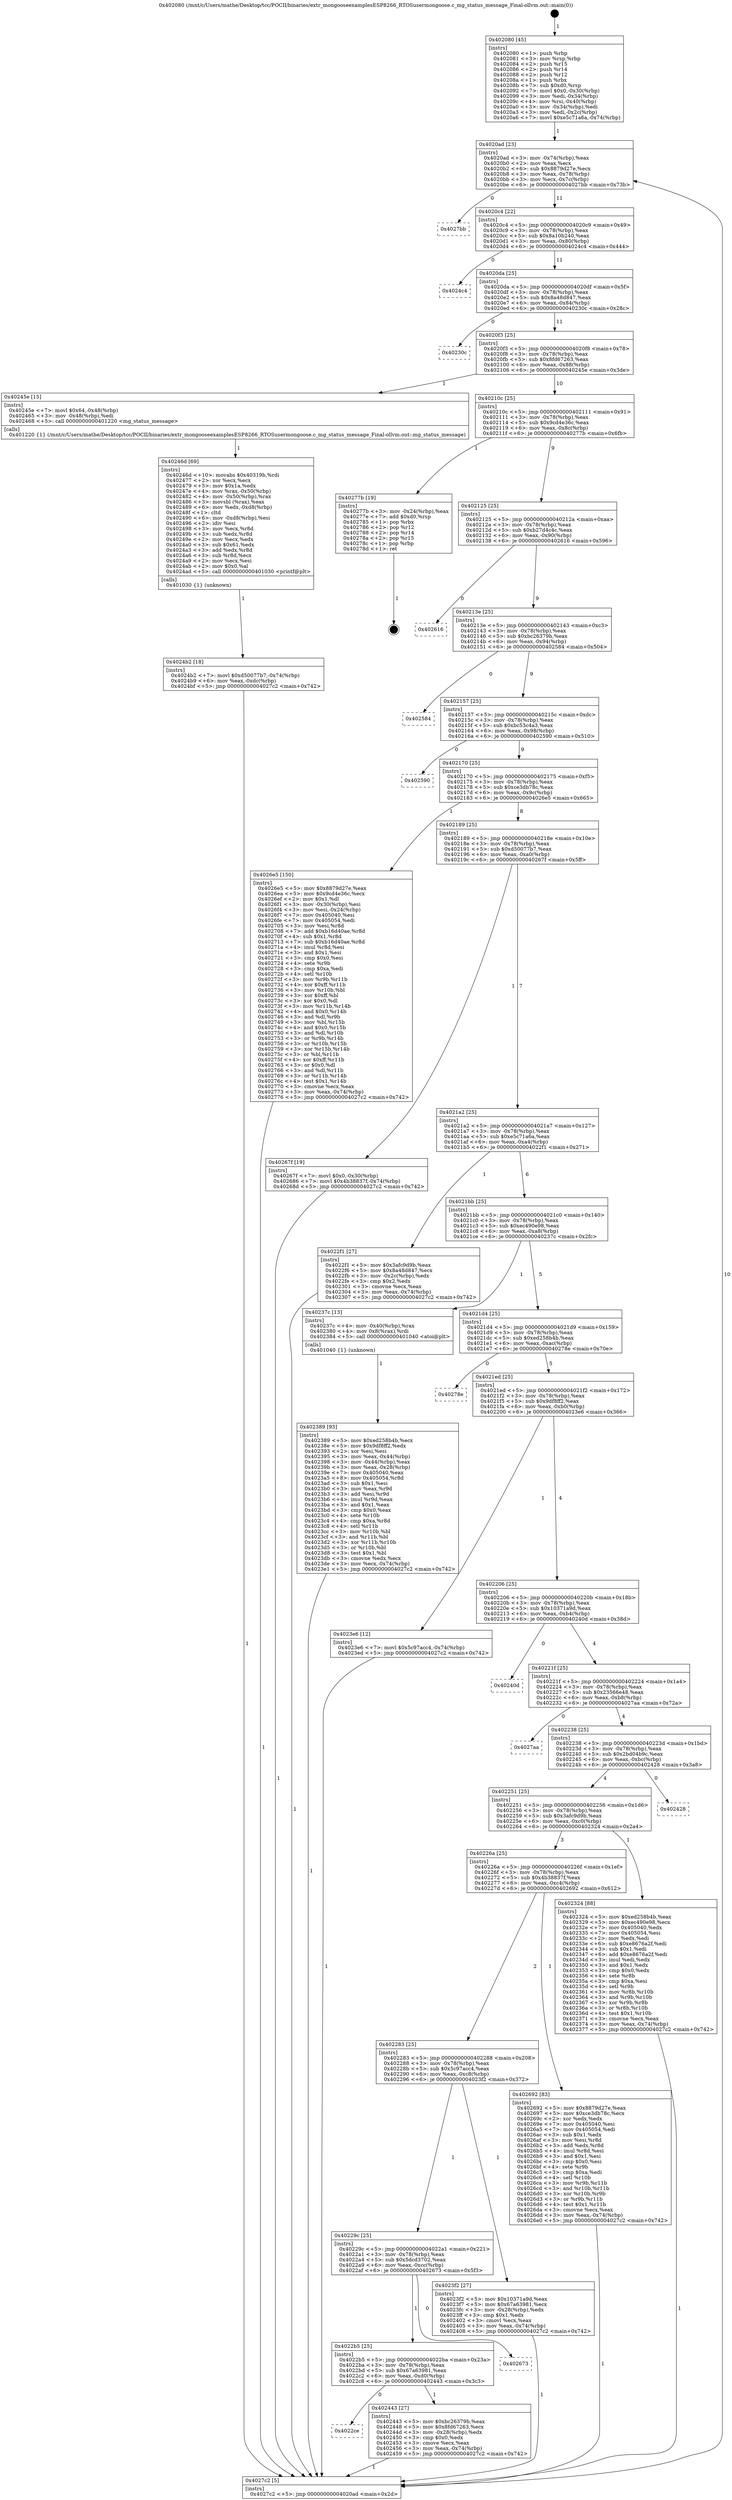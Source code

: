digraph "0x402080" {
  label = "0x402080 (/mnt/c/Users/mathe/Desktop/tcc/POCII/binaries/extr_mongooseexamplesESP8266_RTOSusermongoose.c_mg_status_message_Final-ollvm.out::main(0))"
  labelloc = "t"
  node[shape=record]

  Entry [label="",width=0.3,height=0.3,shape=circle,fillcolor=black,style=filled]
  "0x4020ad" [label="{
     0x4020ad [23]\l
     | [instrs]\l
     &nbsp;&nbsp;0x4020ad \<+3\>: mov -0x74(%rbp),%eax\l
     &nbsp;&nbsp;0x4020b0 \<+2\>: mov %eax,%ecx\l
     &nbsp;&nbsp;0x4020b2 \<+6\>: sub $0x8879d27e,%ecx\l
     &nbsp;&nbsp;0x4020b8 \<+3\>: mov %eax,-0x78(%rbp)\l
     &nbsp;&nbsp;0x4020bb \<+3\>: mov %ecx,-0x7c(%rbp)\l
     &nbsp;&nbsp;0x4020be \<+6\>: je 00000000004027bb \<main+0x73b\>\l
  }"]
  "0x4027bb" [label="{
     0x4027bb\l
  }", style=dashed]
  "0x4020c4" [label="{
     0x4020c4 [22]\l
     | [instrs]\l
     &nbsp;&nbsp;0x4020c4 \<+5\>: jmp 00000000004020c9 \<main+0x49\>\l
     &nbsp;&nbsp;0x4020c9 \<+3\>: mov -0x78(%rbp),%eax\l
     &nbsp;&nbsp;0x4020cc \<+5\>: sub $0x8a10b240,%eax\l
     &nbsp;&nbsp;0x4020d1 \<+3\>: mov %eax,-0x80(%rbp)\l
     &nbsp;&nbsp;0x4020d4 \<+6\>: je 00000000004024c4 \<main+0x444\>\l
  }"]
  Exit [label="",width=0.3,height=0.3,shape=circle,fillcolor=black,style=filled,peripheries=2]
  "0x4024c4" [label="{
     0x4024c4\l
  }", style=dashed]
  "0x4020da" [label="{
     0x4020da [25]\l
     | [instrs]\l
     &nbsp;&nbsp;0x4020da \<+5\>: jmp 00000000004020df \<main+0x5f\>\l
     &nbsp;&nbsp;0x4020df \<+3\>: mov -0x78(%rbp),%eax\l
     &nbsp;&nbsp;0x4020e2 \<+5\>: sub $0x8a48d847,%eax\l
     &nbsp;&nbsp;0x4020e7 \<+6\>: mov %eax,-0x84(%rbp)\l
     &nbsp;&nbsp;0x4020ed \<+6\>: je 000000000040230c \<main+0x28c\>\l
  }"]
  "0x4024b2" [label="{
     0x4024b2 [18]\l
     | [instrs]\l
     &nbsp;&nbsp;0x4024b2 \<+7\>: movl $0xd50077b7,-0x74(%rbp)\l
     &nbsp;&nbsp;0x4024b9 \<+6\>: mov %eax,-0xdc(%rbp)\l
     &nbsp;&nbsp;0x4024bf \<+5\>: jmp 00000000004027c2 \<main+0x742\>\l
  }"]
  "0x40230c" [label="{
     0x40230c\l
  }", style=dashed]
  "0x4020f3" [label="{
     0x4020f3 [25]\l
     | [instrs]\l
     &nbsp;&nbsp;0x4020f3 \<+5\>: jmp 00000000004020f8 \<main+0x78\>\l
     &nbsp;&nbsp;0x4020f8 \<+3\>: mov -0x78(%rbp),%eax\l
     &nbsp;&nbsp;0x4020fb \<+5\>: sub $0x8fd67263,%eax\l
     &nbsp;&nbsp;0x402100 \<+6\>: mov %eax,-0x88(%rbp)\l
     &nbsp;&nbsp;0x402106 \<+6\>: je 000000000040245e \<main+0x3de\>\l
  }"]
  "0x40246d" [label="{
     0x40246d [69]\l
     | [instrs]\l
     &nbsp;&nbsp;0x40246d \<+10\>: movabs $0x40319b,%rdi\l
     &nbsp;&nbsp;0x402477 \<+2\>: xor %ecx,%ecx\l
     &nbsp;&nbsp;0x402479 \<+5\>: mov $0x1a,%edx\l
     &nbsp;&nbsp;0x40247e \<+4\>: mov %rax,-0x50(%rbp)\l
     &nbsp;&nbsp;0x402482 \<+4\>: mov -0x50(%rbp),%rax\l
     &nbsp;&nbsp;0x402486 \<+3\>: movsbl (%rax),%eax\l
     &nbsp;&nbsp;0x402489 \<+6\>: mov %edx,-0xd8(%rbp)\l
     &nbsp;&nbsp;0x40248f \<+1\>: cltd\l
     &nbsp;&nbsp;0x402490 \<+6\>: mov -0xd8(%rbp),%esi\l
     &nbsp;&nbsp;0x402496 \<+2\>: idiv %esi\l
     &nbsp;&nbsp;0x402498 \<+3\>: mov %ecx,%r8d\l
     &nbsp;&nbsp;0x40249b \<+3\>: sub %edx,%r8d\l
     &nbsp;&nbsp;0x40249e \<+2\>: mov %ecx,%edx\l
     &nbsp;&nbsp;0x4024a0 \<+3\>: sub $0x61,%edx\l
     &nbsp;&nbsp;0x4024a3 \<+3\>: add %edx,%r8d\l
     &nbsp;&nbsp;0x4024a6 \<+3\>: sub %r8d,%ecx\l
     &nbsp;&nbsp;0x4024a9 \<+2\>: mov %ecx,%esi\l
     &nbsp;&nbsp;0x4024ab \<+2\>: mov $0x0,%al\l
     &nbsp;&nbsp;0x4024ad \<+5\>: call 0000000000401030 \<printf@plt\>\l
     | [calls]\l
     &nbsp;&nbsp;0x401030 \{1\} (unknown)\l
  }"]
  "0x40245e" [label="{
     0x40245e [15]\l
     | [instrs]\l
     &nbsp;&nbsp;0x40245e \<+7\>: movl $0x64,-0x48(%rbp)\l
     &nbsp;&nbsp;0x402465 \<+3\>: mov -0x48(%rbp),%edi\l
     &nbsp;&nbsp;0x402468 \<+5\>: call 0000000000401220 \<mg_status_message\>\l
     | [calls]\l
     &nbsp;&nbsp;0x401220 \{1\} (/mnt/c/Users/mathe/Desktop/tcc/POCII/binaries/extr_mongooseexamplesESP8266_RTOSusermongoose.c_mg_status_message_Final-ollvm.out::mg_status_message)\l
  }"]
  "0x40210c" [label="{
     0x40210c [25]\l
     | [instrs]\l
     &nbsp;&nbsp;0x40210c \<+5\>: jmp 0000000000402111 \<main+0x91\>\l
     &nbsp;&nbsp;0x402111 \<+3\>: mov -0x78(%rbp),%eax\l
     &nbsp;&nbsp;0x402114 \<+5\>: sub $0x9cd4e36c,%eax\l
     &nbsp;&nbsp;0x402119 \<+6\>: mov %eax,-0x8c(%rbp)\l
     &nbsp;&nbsp;0x40211f \<+6\>: je 000000000040277b \<main+0x6fb\>\l
  }"]
  "0x4022ce" [label="{
     0x4022ce\l
  }", style=dashed]
  "0x40277b" [label="{
     0x40277b [19]\l
     | [instrs]\l
     &nbsp;&nbsp;0x40277b \<+3\>: mov -0x24(%rbp),%eax\l
     &nbsp;&nbsp;0x40277e \<+7\>: add $0xd0,%rsp\l
     &nbsp;&nbsp;0x402785 \<+1\>: pop %rbx\l
     &nbsp;&nbsp;0x402786 \<+2\>: pop %r12\l
     &nbsp;&nbsp;0x402788 \<+2\>: pop %r14\l
     &nbsp;&nbsp;0x40278a \<+2\>: pop %r15\l
     &nbsp;&nbsp;0x40278c \<+1\>: pop %rbp\l
     &nbsp;&nbsp;0x40278d \<+1\>: ret\l
  }"]
  "0x402125" [label="{
     0x402125 [25]\l
     | [instrs]\l
     &nbsp;&nbsp;0x402125 \<+5\>: jmp 000000000040212a \<main+0xaa\>\l
     &nbsp;&nbsp;0x40212a \<+3\>: mov -0x78(%rbp),%eax\l
     &nbsp;&nbsp;0x40212d \<+5\>: sub $0xb27d4c4c,%eax\l
     &nbsp;&nbsp;0x402132 \<+6\>: mov %eax,-0x90(%rbp)\l
     &nbsp;&nbsp;0x402138 \<+6\>: je 0000000000402616 \<main+0x596\>\l
  }"]
  "0x402443" [label="{
     0x402443 [27]\l
     | [instrs]\l
     &nbsp;&nbsp;0x402443 \<+5\>: mov $0xbc26379b,%eax\l
     &nbsp;&nbsp;0x402448 \<+5\>: mov $0x8fd67263,%ecx\l
     &nbsp;&nbsp;0x40244d \<+3\>: mov -0x28(%rbp),%edx\l
     &nbsp;&nbsp;0x402450 \<+3\>: cmp $0x0,%edx\l
     &nbsp;&nbsp;0x402453 \<+3\>: cmove %ecx,%eax\l
     &nbsp;&nbsp;0x402456 \<+3\>: mov %eax,-0x74(%rbp)\l
     &nbsp;&nbsp;0x402459 \<+5\>: jmp 00000000004027c2 \<main+0x742\>\l
  }"]
  "0x402616" [label="{
     0x402616\l
  }", style=dashed]
  "0x40213e" [label="{
     0x40213e [25]\l
     | [instrs]\l
     &nbsp;&nbsp;0x40213e \<+5\>: jmp 0000000000402143 \<main+0xc3\>\l
     &nbsp;&nbsp;0x402143 \<+3\>: mov -0x78(%rbp),%eax\l
     &nbsp;&nbsp;0x402146 \<+5\>: sub $0xbc26379b,%eax\l
     &nbsp;&nbsp;0x40214b \<+6\>: mov %eax,-0x94(%rbp)\l
     &nbsp;&nbsp;0x402151 \<+6\>: je 0000000000402584 \<main+0x504\>\l
  }"]
  "0x4022b5" [label="{
     0x4022b5 [25]\l
     | [instrs]\l
     &nbsp;&nbsp;0x4022b5 \<+5\>: jmp 00000000004022ba \<main+0x23a\>\l
     &nbsp;&nbsp;0x4022ba \<+3\>: mov -0x78(%rbp),%eax\l
     &nbsp;&nbsp;0x4022bd \<+5\>: sub $0x67a63981,%eax\l
     &nbsp;&nbsp;0x4022c2 \<+6\>: mov %eax,-0xd0(%rbp)\l
     &nbsp;&nbsp;0x4022c8 \<+6\>: je 0000000000402443 \<main+0x3c3\>\l
  }"]
  "0x402584" [label="{
     0x402584\l
  }", style=dashed]
  "0x402157" [label="{
     0x402157 [25]\l
     | [instrs]\l
     &nbsp;&nbsp;0x402157 \<+5\>: jmp 000000000040215c \<main+0xdc\>\l
     &nbsp;&nbsp;0x40215c \<+3\>: mov -0x78(%rbp),%eax\l
     &nbsp;&nbsp;0x40215f \<+5\>: sub $0xbc53c4a3,%eax\l
     &nbsp;&nbsp;0x402164 \<+6\>: mov %eax,-0x98(%rbp)\l
     &nbsp;&nbsp;0x40216a \<+6\>: je 0000000000402590 \<main+0x510\>\l
  }"]
  "0x402673" [label="{
     0x402673\l
  }", style=dashed]
  "0x402590" [label="{
     0x402590\l
  }", style=dashed]
  "0x402170" [label="{
     0x402170 [25]\l
     | [instrs]\l
     &nbsp;&nbsp;0x402170 \<+5\>: jmp 0000000000402175 \<main+0xf5\>\l
     &nbsp;&nbsp;0x402175 \<+3\>: mov -0x78(%rbp),%eax\l
     &nbsp;&nbsp;0x402178 \<+5\>: sub $0xce3db78c,%eax\l
     &nbsp;&nbsp;0x40217d \<+6\>: mov %eax,-0x9c(%rbp)\l
     &nbsp;&nbsp;0x402183 \<+6\>: je 00000000004026e5 \<main+0x665\>\l
  }"]
  "0x40229c" [label="{
     0x40229c [25]\l
     | [instrs]\l
     &nbsp;&nbsp;0x40229c \<+5\>: jmp 00000000004022a1 \<main+0x221\>\l
     &nbsp;&nbsp;0x4022a1 \<+3\>: mov -0x78(%rbp),%eax\l
     &nbsp;&nbsp;0x4022a4 \<+5\>: sub $0x5dcd3702,%eax\l
     &nbsp;&nbsp;0x4022a9 \<+6\>: mov %eax,-0xcc(%rbp)\l
     &nbsp;&nbsp;0x4022af \<+6\>: je 0000000000402673 \<main+0x5f3\>\l
  }"]
  "0x4026e5" [label="{
     0x4026e5 [150]\l
     | [instrs]\l
     &nbsp;&nbsp;0x4026e5 \<+5\>: mov $0x8879d27e,%eax\l
     &nbsp;&nbsp;0x4026ea \<+5\>: mov $0x9cd4e36c,%ecx\l
     &nbsp;&nbsp;0x4026ef \<+2\>: mov $0x1,%dl\l
     &nbsp;&nbsp;0x4026f1 \<+3\>: mov -0x30(%rbp),%esi\l
     &nbsp;&nbsp;0x4026f4 \<+3\>: mov %esi,-0x24(%rbp)\l
     &nbsp;&nbsp;0x4026f7 \<+7\>: mov 0x405040,%esi\l
     &nbsp;&nbsp;0x4026fe \<+7\>: mov 0x405054,%edi\l
     &nbsp;&nbsp;0x402705 \<+3\>: mov %esi,%r8d\l
     &nbsp;&nbsp;0x402708 \<+7\>: add $0xb16d40ae,%r8d\l
     &nbsp;&nbsp;0x40270f \<+4\>: sub $0x1,%r8d\l
     &nbsp;&nbsp;0x402713 \<+7\>: sub $0xb16d40ae,%r8d\l
     &nbsp;&nbsp;0x40271a \<+4\>: imul %r8d,%esi\l
     &nbsp;&nbsp;0x40271e \<+3\>: and $0x1,%esi\l
     &nbsp;&nbsp;0x402721 \<+3\>: cmp $0x0,%esi\l
     &nbsp;&nbsp;0x402724 \<+4\>: sete %r9b\l
     &nbsp;&nbsp;0x402728 \<+3\>: cmp $0xa,%edi\l
     &nbsp;&nbsp;0x40272b \<+4\>: setl %r10b\l
     &nbsp;&nbsp;0x40272f \<+3\>: mov %r9b,%r11b\l
     &nbsp;&nbsp;0x402732 \<+4\>: xor $0xff,%r11b\l
     &nbsp;&nbsp;0x402736 \<+3\>: mov %r10b,%bl\l
     &nbsp;&nbsp;0x402739 \<+3\>: xor $0xff,%bl\l
     &nbsp;&nbsp;0x40273c \<+3\>: xor $0x0,%dl\l
     &nbsp;&nbsp;0x40273f \<+3\>: mov %r11b,%r14b\l
     &nbsp;&nbsp;0x402742 \<+4\>: and $0x0,%r14b\l
     &nbsp;&nbsp;0x402746 \<+3\>: and %dl,%r9b\l
     &nbsp;&nbsp;0x402749 \<+3\>: mov %bl,%r15b\l
     &nbsp;&nbsp;0x40274c \<+4\>: and $0x0,%r15b\l
     &nbsp;&nbsp;0x402750 \<+3\>: and %dl,%r10b\l
     &nbsp;&nbsp;0x402753 \<+3\>: or %r9b,%r14b\l
     &nbsp;&nbsp;0x402756 \<+3\>: or %r10b,%r15b\l
     &nbsp;&nbsp;0x402759 \<+3\>: xor %r15b,%r14b\l
     &nbsp;&nbsp;0x40275c \<+3\>: or %bl,%r11b\l
     &nbsp;&nbsp;0x40275f \<+4\>: xor $0xff,%r11b\l
     &nbsp;&nbsp;0x402763 \<+3\>: or $0x0,%dl\l
     &nbsp;&nbsp;0x402766 \<+3\>: and %dl,%r11b\l
     &nbsp;&nbsp;0x402769 \<+3\>: or %r11b,%r14b\l
     &nbsp;&nbsp;0x40276c \<+4\>: test $0x1,%r14b\l
     &nbsp;&nbsp;0x402770 \<+3\>: cmovne %ecx,%eax\l
     &nbsp;&nbsp;0x402773 \<+3\>: mov %eax,-0x74(%rbp)\l
     &nbsp;&nbsp;0x402776 \<+5\>: jmp 00000000004027c2 \<main+0x742\>\l
  }"]
  "0x402189" [label="{
     0x402189 [25]\l
     | [instrs]\l
     &nbsp;&nbsp;0x402189 \<+5\>: jmp 000000000040218e \<main+0x10e\>\l
     &nbsp;&nbsp;0x40218e \<+3\>: mov -0x78(%rbp),%eax\l
     &nbsp;&nbsp;0x402191 \<+5\>: sub $0xd50077b7,%eax\l
     &nbsp;&nbsp;0x402196 \<+6\>: mov %eax,-0xa0(%rbp)\l
     &nbsp;&nbsp;0x40219c \<+6\>: je 000000000040267f \<main+0x5ff\>\l
  }"]
  "0x4023f2" [label="{
     0x4023f2 [27]\l
     | [instrs]\l
     &nbsp;&nbsp;0x4023f2 \<+5\>: mov $0x10371a9d,%eax\l
     &nbsp;&nbsp;0x4023f7 \<+5\>: mov $0x67a63981,%ecx\l
     &nbsp;&nbsp;0x4023fc \<+3\>: mov -0x28(%rbp),%edx\l
     &nbsp;&nbsp;0x4023ff \<+3\>: cmp $0x1,%edx\l
     &nbsp;&nbsp;0x402402 \<+3\>: cmovl %ecx,%eax\l
     &nbsp;&nbsp;0x402405 \<+3\>: mov %eax,-0x74(%rbp)\l
     &nbsp;&nbsp;0x402408 \<+5\>: jmp 00000000004027c2 \<main+0x742\>\l
  }"]
  "0x40267f" [label="{
     0x40267f [19]\l
     | [instrs]\l
     &nbsp;&nbsp;0x40267f \<+7\>: movl $0x0,-0x30(%rbp)\l
     &nbsp;&nbsp;0x402686 \<+7\>: movl $0x4b38837f,-0x74(%rbp)\l
     &nbsp;&nbsp;0x40268d \<+5\>: jmp 00000000004027c2 \<main+0x742\>\l
  }"]
  "0x4021a2" [label="{
     0x4021a2 [25]\l
     | [instrs]\l
     &nbsp;&nbsp;0x4021a2 \<+5\>: jmp 00000000004021a7 \<main+0x127\>\l
     &nbsp;&nbsp;0x4021a7 \<+3\>: mov -0x78(%rbp),%eax\l
     &nbsp;&nbsp;0x4021aa \<+5\>: sub $0xe5c71a6a,%eax\l
     &nbsp;&nbsp;0x4021af \<+6\>: mov %eax,-0xa4(%rbp)\l
     &nbsp;&nbsp;0x4021b5 \<+6\>: je 00000000004022f1 \<main+0x271\>\l
  }"]
  "0x402283" [label="{
     0x402283 [25]\l
     | [instrs]\l
     &nbsp;&nbsp;0x402283 \<+5\>: jmp 0000000000402288 \<main+0x208\>\l
     &nbsp;&nbsp;0x402288 \<+3\>: mov -0x78(%rbp),%eax\l
     &nbsp;&nbsp;0x40228b \<+5\>: sub $0x5c97acc4,%eax\l
     &nbsp;&nbsp;0x402290 \<+6\>: mov %eax,-0xc8(%rbp)\l
     &nbsp;&nbsp;0x402296 \<+6\>: je 00000000004023f2 \<main+0x372\>\l
  }"]
  "0x4022f1" [label="{
     0x4022f1 [27]\l
     | [instrs]\l
     &nbsp;&nbsp;0x4022f1 \<+5\>: mov $0x3afc9d9b,%eax\l
     &nbsp;&nbsp;0x4022f6 \<+5\>: mov $0x8a48d847,%ecx\l
     &nbsp;&nbsp;0x4022fb \<+3\>: mov -0x2c(%rbp),%edx\l
     &nbsp;&nbsp;0x4022fe \<+3\>: cmp $0x2,%edx\l
     &nbsp;&nbsp;0x402301 \<+3\>: cmovne %ecx,%eax\l
     &nbsp;&nbsp;0x402304 \<+3\>: mov %eax,-0x74(%rbp)\l
     &nbsp;&nbsp;0x402307 \<+5\>: jmp 00000000004027c2 \<main+0x742\>\l
  }"]
  "0x4021bb" [label="{
     0x4021bb [25]\l
     | [instrs]\l
     &nbsp;&nbsp;0x4021bb \<+5\>: jmp 00000000004021c0 \<main+0x140\>\l
     &nbsp;&nbsp;0x4021c0 \<+3\>: mov -0x78(%rbp),%eax\l
     &nbsp;&nbsp;0x4021c3 \<+5\>: sub $0xec490e98,%eax\l
     &nbsp;&nbsp;0x4021c8 \<+6\>: mov %eax,-0xa8(%rbp)\l
     &nbsp;&nbsp;0x4021ce \<+6\>: je 000000000040237c \<main+0x2fc\>\l
  }"]
  "0x4027c2" [label="{
     0x4027c2 [5]\l
     | [instrs]\l
     &nbsp;&nbsp;0x4027c2 \<+5\>: jmp 00000000004020ad \<main+0x2d\>\l
  }"]
  "0x402080" [label="{
     0x402080 [45]\l
     | [instrs]\l
     &nbsp;&nbsp;0x402080 \<+1\>: push %rbp\l
     &nbsp;&nbsp;0x402081 \<+3\>: mov %rsp,%rbp\l
     &nbsp;&nbsp;0x402084 \<+2\>: push %r15\l
     &nbsp;&nbsp;0x402086 \<+2\>: push %r14\l
     &nbsp;&nbsp;0x402088 \<+2\>: push %r12\l
     &nbsp;&nbsp;0x40208a \<+1\>: push %rbx\l
     &nbsp;&nbsp;0x40208b \<+7\>: sub $0xd0,%rsp\l
     &nbsp;&nbsp;0x402092 \<+7\>: movl $0x0,-0x30(%rbp)\l
     &nbsp;&nbsp;0x402099 \<+3\>: mov %edi,-0x34(%rbp)\l
     &nbsp;&nbsp;0x40209c \<+4\>: mov %rsi,-0x40(%rbp)\l
     &nbsp;&nbsp;0x4020a0 \<+3\>: mov -0x34(%rbp),%edi\l
     &nbsp;&nbsp;0x4020a3 \<+3\>: mov %edi,-0x2c(%rbp)\l
     &nbsp;&nbsp;0x4020a6 \<+7\>: movl $0xe5c71a6a,-0x74(%rbp)\l
  }"]
  "0x402692" [label="{
     0x402692 [83]\l
     | [instrs]\l
     &nbsp;&nbsp;0x402692 \<+5\>: mov $0x8879d27e,%eax\l
     &nbsp;&nbsp;0x402697 \<+5\>: mov $0xce3db78c,%ecx\l
     &nbsp;&nbsp;0x40269c \<+2\>: xor %edx,%edx\l
     &nbsp;&nbsp;0x40269e \<+7\>: mov 0x405040,%esi\l
     &nbsp;&nbsp;0x4026a5 \<+7\>: mov 0x405054,%edi\l
     &nbsp;&nbsp;0x4026ac \<+3\>: sub $0x1,%edx\l
     &nbsp;&nbsp;0x4026af \<+3\>: mov %esi,%r8d\l
     &nbsp;&nbsp;0x4026b2 \<+3\>: add %edx,%r8d\l
     &nbsp;&nbsp;0x4026b5 \<+4\>: imul %r8d,%esi\l
     &nbsp;&nbsp;0x4026b9 \<+3\>: and $0x1,%esi\l
     &nbsp;&nbsp;0x4026bc \<+3\>: cmp $0x0,%esi\l
     &nbsp;&nbsp;0x4026bf \<+4\>: sete %r9b\l
     &nbsp;&nbsp;0x4026c3 \<+3\>: cmp $0xa,%edi\l
     &nbsp;&nbsp;0x4026c6 \<+4\>: setl %r10b\l
     &nbsp;&nbsp;0x4026ca \<+3\>: mov %r9b,%r11b\l
     &nbsp;&nbsp;0x4026cd \<+3\>: and %r10b,%r11b\l
     &nbsp;&nbsp;0x4026d0 \<+3\>: xor %r10b,%r9b\l
     &nbsp;&nbsp;0x4026d3 \<+3\>: or %r9b,%r11b\l
     &nbsp;&nbsp;0x4026d6 \<+4\>: test $0x1,%r11b\l
     &nbsp;&nbsp;0x4026da \<+3\>: cmovne %ecx,%eax\l
     &nbsp;&nbsp;0x4026dd \<+3\>: mov %eax,-0x74(%rbp)\l
     &nbsp;&nbsp;0x4026e0 \<+5\>: jmp 00000000004027c2 \<main+0x742\>\l
  }"]
  "0x40237c" [label="{
     0x40237c [13]\l
     | [instrs]\l
     &nbsp;&nbsp;0x40237c \<+4\>: mov -0x40(%rbp),%rax\l
     &nbsp;&nbsp;0x402380 \<+4\>: mov 0x8(%rax),%rdi\l
     &nbsp;&nbsp;0x402384 \<+5\>: call 0000000000401040 \<atoi@plt\>\l
     | [calls]\l
     &nbsp;&nbsp;0x401040 \{1\} (unknown)\l
  }"]
  "0x4021d4" [label="{
     0x4021d4 [25]\l
     | [instrs]\l
     &nbsp;&nbsp;0x4021d4 \<+5\>: jmp 00000000004021d9 \<main+0x159\>\l
     &nbsp;&nbsp;0x4021d9 \<+3\>: mov -0x78(%rbp),%eax\l
     &nbsp;&nbsp;0x4021dc \<+5\>: sub $0xed258b4b,%eax\l
     &nbsp;&nbsp;0x4021e1 \<+6\>: mov %eax,-0xac(%rbp)\l
     &nbsp;&nbsp;0x4021e7 \<+6\>: je 000000000040278e \<main+0x70e\>\l
  }"]
  "0x402389" [label="{
     0x402389 [93]\l
     | [instrs]\l
     &nbsp;&nbsp;0x402389 \<+5\>: mov $0xed258b4b,%ecx\l
     &nbsp;&nbsp;0x40238e \<+5\>: mov $0x9df8ff2,%edx\l
     &nbsp;&nbsp;0x402393 \<+2\>: xor %esi,%esi\l
     &nbsp;&nbsp;0x402395 \<+3\>: mov %eax,-0x44(%rbp)\l
     &nbsp;&nbsp;0x402398 \<+3\>: mov -0x44(%rbp),%eax\l
     &nbsp;&nbsp;0x40239b \<+3\>: mov %eax,-0x28(%rbp)\l
     &nbsp;&nbsp;0x40239e \<+7\>: mov 0x405040,%eax\l
     &nbsp;&nbsp;0x4023a5 \<+8\>: mov 0x405054,%r8d\l
     &nbsp;&nbsp;0x4023ad \<+3\>: sub $0x1,%esi\l
     &nbsp;&nbsp;0x4023b0 \<+3\>: mov %eax,%r9d\l
     &nbsp;&nbsp;0x4023b3 \<+3\>: add %esi,%r9d\l
     &nbsp;&nbsp;0x4023b6 \<+4\>: imul %r9d,%eax\l
     &nbsp;&nbsp;0x4023ba \<+3\>: and $0x1,%eax\l
     &nbsp;&nbsp;0x4023bd \<+3\>: cmp $0x0,%eax\l
     &nbsp;&nbsp;0x4023c0 \<+4\>: sete %r10b\l
     &nbsp;&nbsp;0x4023c4 \<+4\>: cmp $0xa,%r8d\l
     &nbsp;&nbsp;0x4023c8 \<+4\>: setl %r11b\l
     &nbsp;&nbsp;0x4023cc \<+3\>: mov %r10b,%bl\l
     &nbsp;&nbsp;0x4023cf \<+3\>: and %r11b,%bl\l
     &nbsp;&nbsp;0x4023d2 \<+3\>: xor %r11b,%r10b\l
     &nbsp;&nbsp;0x4023d5 \<+3\>: or %r10b,%bl\l
     &nbsp;&nbsp;0x4023d8 \<+3\>: test $0x1,%bl\l
     &nbsp;&nbsp;0x4023db \<+3\>: cmovne %edx,%ecx\l
     &nbsp;&nbsp;0x4023de \<+3\>: mov %ecx,-0x74(%rbp)\l
     &nbsp;&nbsp;0x4023e1 \<+5\>: jmp 00000000004027c2 \<main+0x742\>\l
  }"]
  "0x40278e" [label="{
     0x40278e\l
  }", style=dashed]
  "0x4021ed" [label="{
     0x4021ed [25]\l
     | [instrs]\l
     &nbsp;&nbsp;0x4021ed \<+5\>: jmp 00000000004021f2 \<main+0x172\>\l
     &nbsp;&nbsp;0x4021f2 \<+3\>: mov -0x78(%rbp),%eax\l
     &nbsp;&nbsp;0x4021f5 \<+5\>: sub $0x9df8ff2,%eax\l
     &nbsp;&nbsp;0x4021fa \<+6\>: mov %eax,-0xb0(%rbp)\l
     &nbsp;&nbsp;0x402200 \<+6\>: je 00000000004023e6 \<main+0x366\>\l
  }"]
  "0x40226a" [label="{
     0x40226a [25]\l
     | [instrs]\l
     &nbsp;&nbsp;0x40226a \<+5\>: jmp 000000000040226f \<main+0x1ef\>\l
     &nbsp;&nbsp;0x40226f \<+3\>: mov -0x78(%rbp),%eax\l
     &nbsp;&nbsp;0x402272 \<+5\>: sub $0x4b38837f,%eax\l
     &nbsp;&nbsp;0x402277 \<+6\>: mov %eax,-0xc4(%rbp)\l
     &nbsp;&nbsp;0x40227d \<+6\>: je 0000000000402692 \<main+0x612\>\l
  }"]
  "0x4023e6" [label="{
     0x4023e6 [12]\l
     | [instrs]\l
     &nbsp;&nbsp;0x4023e6 \<+7\>: movl $0x5c97acc4,-0x74(%rbp)\l
     &nbsp;&nbsp;0x4023ed \<+5\>: jmp 00000000004027c2 \<main+0x742\>\l
  }"]
  "0x402206" [label="{
     0x402206 [25]\l
     | [instrs]\l
     &nbsp;&nbsp;0x402206 \<+5\>: jmp 000000000040220b \<main+0x18b\>\l
     &nbsp;&nbsp;0x40220b \<+3\>: mov -0x78(%rbp),%eax\l
     &nbsp;&nbsp;0x40220e \<+5\>: sub $0x10371a9d,%eax\l
     &nbsp;&nbsp;0x402213 \<+6\>: mov %eax,-0xb4(%rbp)\l
     &nbsp;&nbsp;0x402219 \<+6\>: je 000000000040240d \<main+0x38d\>\l
  }"]
  "0x402324" [label="{
     0x402324 [88]\l
     | [instrs]\l
     &nbsp;&nbsp;0x402324 \<+5\>: mov $0xed258b4b,%eax\l
     &nbsp;&nbsp;0x402329 \<+5\>: mov $0xec490e98,%ecx\l
     &nbsp;&nbsp;0x40232e \<+7\>: mov 0x405040,%edx\l
     &nbsp;&nbsp;0x402335 \<+7\>: mov 0x405054,%esi\l
     &nbsp;&nbsp;0x40233c \<+2\>: mov %edx,%edi\l
     &nbsp;&nbsp;0x40233e \<+6\>: sub $0xe8676a2f,%edi\l
     &nbsp;&nbsp;0x402344 \<+3\>: sub $0x1,%edi\l
     &nbsp;&nbsp;0x402347 \<+6\>: add $0xe8676a2f,%edi\l
     &nbsp;&nbsp;0x40234d \<+3\>: imul %edi,%edx\l
     &nbsp;&nbsp;0x402350 \<+3\>: and $0x1,%edx\l
     &nbsp;&nbsp;0x402353 \<+3\>: cmp $0x0,%edx\l
     &nbsp;&nbsp;0x402356 \<+4\>: sete %r8b\l
     &nbsp;&nbsp;0x40235a \<+3\>: cmp $0xa,%esi\l
     &nbsp;&nbsp;0x40235d \<+4\>: setl %r9b\l
     &nbsp;&nbsp;0x402361 \<+3\>: mov %r8b,%r10b\l
     &nbsp;&nbsp;0x402364 \<+3\>: and %r9b,%r10b\l
     &nbsp;&nbsp;0x402367 \<+3\>: xor %r9b,%r8b\l
     &nbsp;&nbsp;0x40236a \<+3\>: or %r8b,%r10b\l
     &nbsp;&nbsp;0x40236d \<+4\>: test $0x1,%r10b\l
     &nbsp;&nbsp;0x402371 \<+3\>: cmovne %ecx,%eax\l
     &nbsp;&nbsp;0x402374 \<+3\>: mov %eax,-0x74(%rbp)\l
     &nbsp;&nbsp;0x402377 \<+5\>: jmp 00000000004027c2 \<main+0x742\>\l
  }"]
  "0x40240d" [label="{
     0x40240d\l
  }", style=dashed]
  "0x40221f" [label="{
     0x40221f [25]\l
     | [instrs]\l
     &nbsp;&nbsp;0x40221f \<+5\>: jmp 0000000000402224 \<main+0x1a4\>\l
     &nbsp;&nbsp;0x402224 \<+3\>: mov -0x78(%rbp),%eax\l
     &nbsp;&nbsp;0x402227 \<+5\>: sub $0x23566e48,%eax\l
     &nbsp;&nbsp;0x40222c \<+6\>: mov %eax,-0xb8(%rbp)\l
     &nbsp;&nbsp;0x402232 \<+6\>: je 00000000004027aa \<main+0x72a\>\l
  }"]
  "0x402251" [label="{
     0x402251 [25]\l
     | [instrs]\l
     &nbsp;&nbsp;0x402251 \<+5\>: jmp 0000000000402256 \<main+0x1d6\>\l
     &nbsp;&nbsp;0x402256 \<+3\>: mov -0x78(%rbp),%eax\l
     &nbsp;&nbsp;0x402259 \<+5\>: sub $0x3afc9d9b,%eax\l
     &nbsp;&nbsp;0x40225e \<+6\>: mov %eax,-0xc0(%rbp)\l
     &nbsp;&nbsp;0x402264 \<+6\>: je 0000000000402324 \<main+0x2a4\>\l
  }"]
  "0x4027aa" [label="{
     0x4027aa\l
  }", style=dashed]
  "0x402238" [label="{
     0x402238 [25]\l
     | [instrs]\l
     &nbsp;&nbsp;0x402238 \<+5\>: jmp 000000000040223d \<main+0x1bd\>\l
     &nbsp;&nbsp;0x40223d \<+3\>: mov -0x78(%rbp),%eax\l
     &nbsp;&nbsp;0x402240 \<+5\>: sub $0x2bd04b9c,%eax\l
     &nbsp;&nbsp;0x402245 \<+6\>: mov %eax,-0xbc(%rbp)\l
     &nbsp;&nbsp;0x40224b \<+6\>: je 0000000000402428 \<main+0x3a8\>\l
  }"]
  "0x402428" [label="{
     0x402428\l
  }", style=dashed]
  Entry -> "0x402080" [label=" 1"]
  "0x4020ad" -> "0x4027bb" [label=" 0"]
  "0x4020ad" -> "0x4020c4" [label=" 11"]
  "0x40277b" -> Exit [label=" 1"]
  "0x4020c4" -> "0x4024c4" [label=" 0"]
  "0x4020c4" -> "0x4020da" [label=" 11"]
  "0x4026e5" -> "0x4027c2" [label=" 1"]
  "0x4020da" -> "0x40230c" [label=" 0"]
  "0x4020da" -> "0x4020f3" [label=" 11"]
  "0x402692" -> "0x4027c2" [label=" 1"]
  "0x4020f3" -> "0x40245e" [label=" 1"]
  "0x4020f3" -> "0x40210c" [label=" 10"]
  "0x40267f" -> "0x4027c2" [label=" 1"]
  "0x40210c" -> "0x40277b" [label=" 1"]
  "0x40210c" -> "0x402125" [label=" 9"]
  "0x4024b2" -> "0x4027c2" [label=" 1"]
  "0x402125" -> "0x402616" [label=" 0"]
  "0x402125" -> "0x40213e" [label=" 9"]
  "0x40246d" -> "0x4024b2" [label=" 1"]
  "0x40213e" -> "0x402584" [label=" 0"]
  "0x40213e" -> "0x402157" [label=" 9"]
  "0x402443" -> "0x4027c2" [label=" 1"]
  "0x402157" -> "0x402590" [label=" 0"]
  "0x402157" -> "0x402170" [label=" 9"]
  "0x4022b5" -> "0x4022ce" [label=" 0"]
  "0x402170" -> "0x4026e5" [label=" 1"]
  "0x402170" -> "0x402189" [label=" 8"]
  "0x40245e" -> "0x40246d" [label=" 1"]
  "0x402189" -> "0x40267f" [label=" 1"]
  "0x402189" -> "0x4021a2" [label=" 7"]
  "0x40229c" -> "0x4022b5" [label=" 1"]
  "0x4021a2" -> "0x4022f1" [label=" 1"]
  "0x4021a2" -> "0x4021bb" [label=" 6"]
  "0x4022f1" -> "0x4027c2" [label=" 1"]
  "0x402080" -> "0x4020ad" [label=" 1"]
  "0x4027c2" -> "0x4020ad" [label=" 10"]
  "0x4022b5" -> "0x402443" [label=" 1"]
  "0x4021bb" -> "0x40237c" [label=" 1"]
  "0x4021bb" -> "0x4021d4" [label=" 5"]
  "0x4023f2" -> "0x4027c2" [label=" 1"]
  "0x4021d4" -> "0x40278e" [label=" 0"]
  "0x4021d4" -> "0x4021ed" [label=" 5"]
  "0x402283" -> "0x4023f2" [label=" 1"]
  "0x4021ed" -> "0x4023e6" [label=" 1"]
  "0x4021ed" -> "0x402206" [label=" 4"]
  "0x40229c" -> "0x402673" [label=" 0"]
  "0x402206" -> "0x40240d" [label=" 0"]
  "0x402206" -> "0x40221f" [label=" 4"]
  "0x40226a" -> "0x402283" [label=" 2"]
  "0x40221f" -> "0x4027aa" [label=" 0"]
  "0x40221f" -> "0x402238" [label=" 4"]
  "0x402283" -> "0x40229c" [label=" 1"]
  "0x402238" -> "0x402428" [label=" 0"]
  "0x402238" -> "0x402251" [label=" 4"]
  "0x40226a" -> "0x402692" [label=" 1"]
  "0x402251" -> "0x402324" [label=" 1"]
  "0x402251" -> "0x40226a" [label=" 3"]
  "0x402324" -> "0x4027c2" [label=" 1"]
  "0x40237c" -> "0x402389" [label=" 1"]
  "0x402389" -> "0x4027c2" [label=" 1"]
  "0x4023e6" -> "0x4027c2" [label=" 1"]
}
